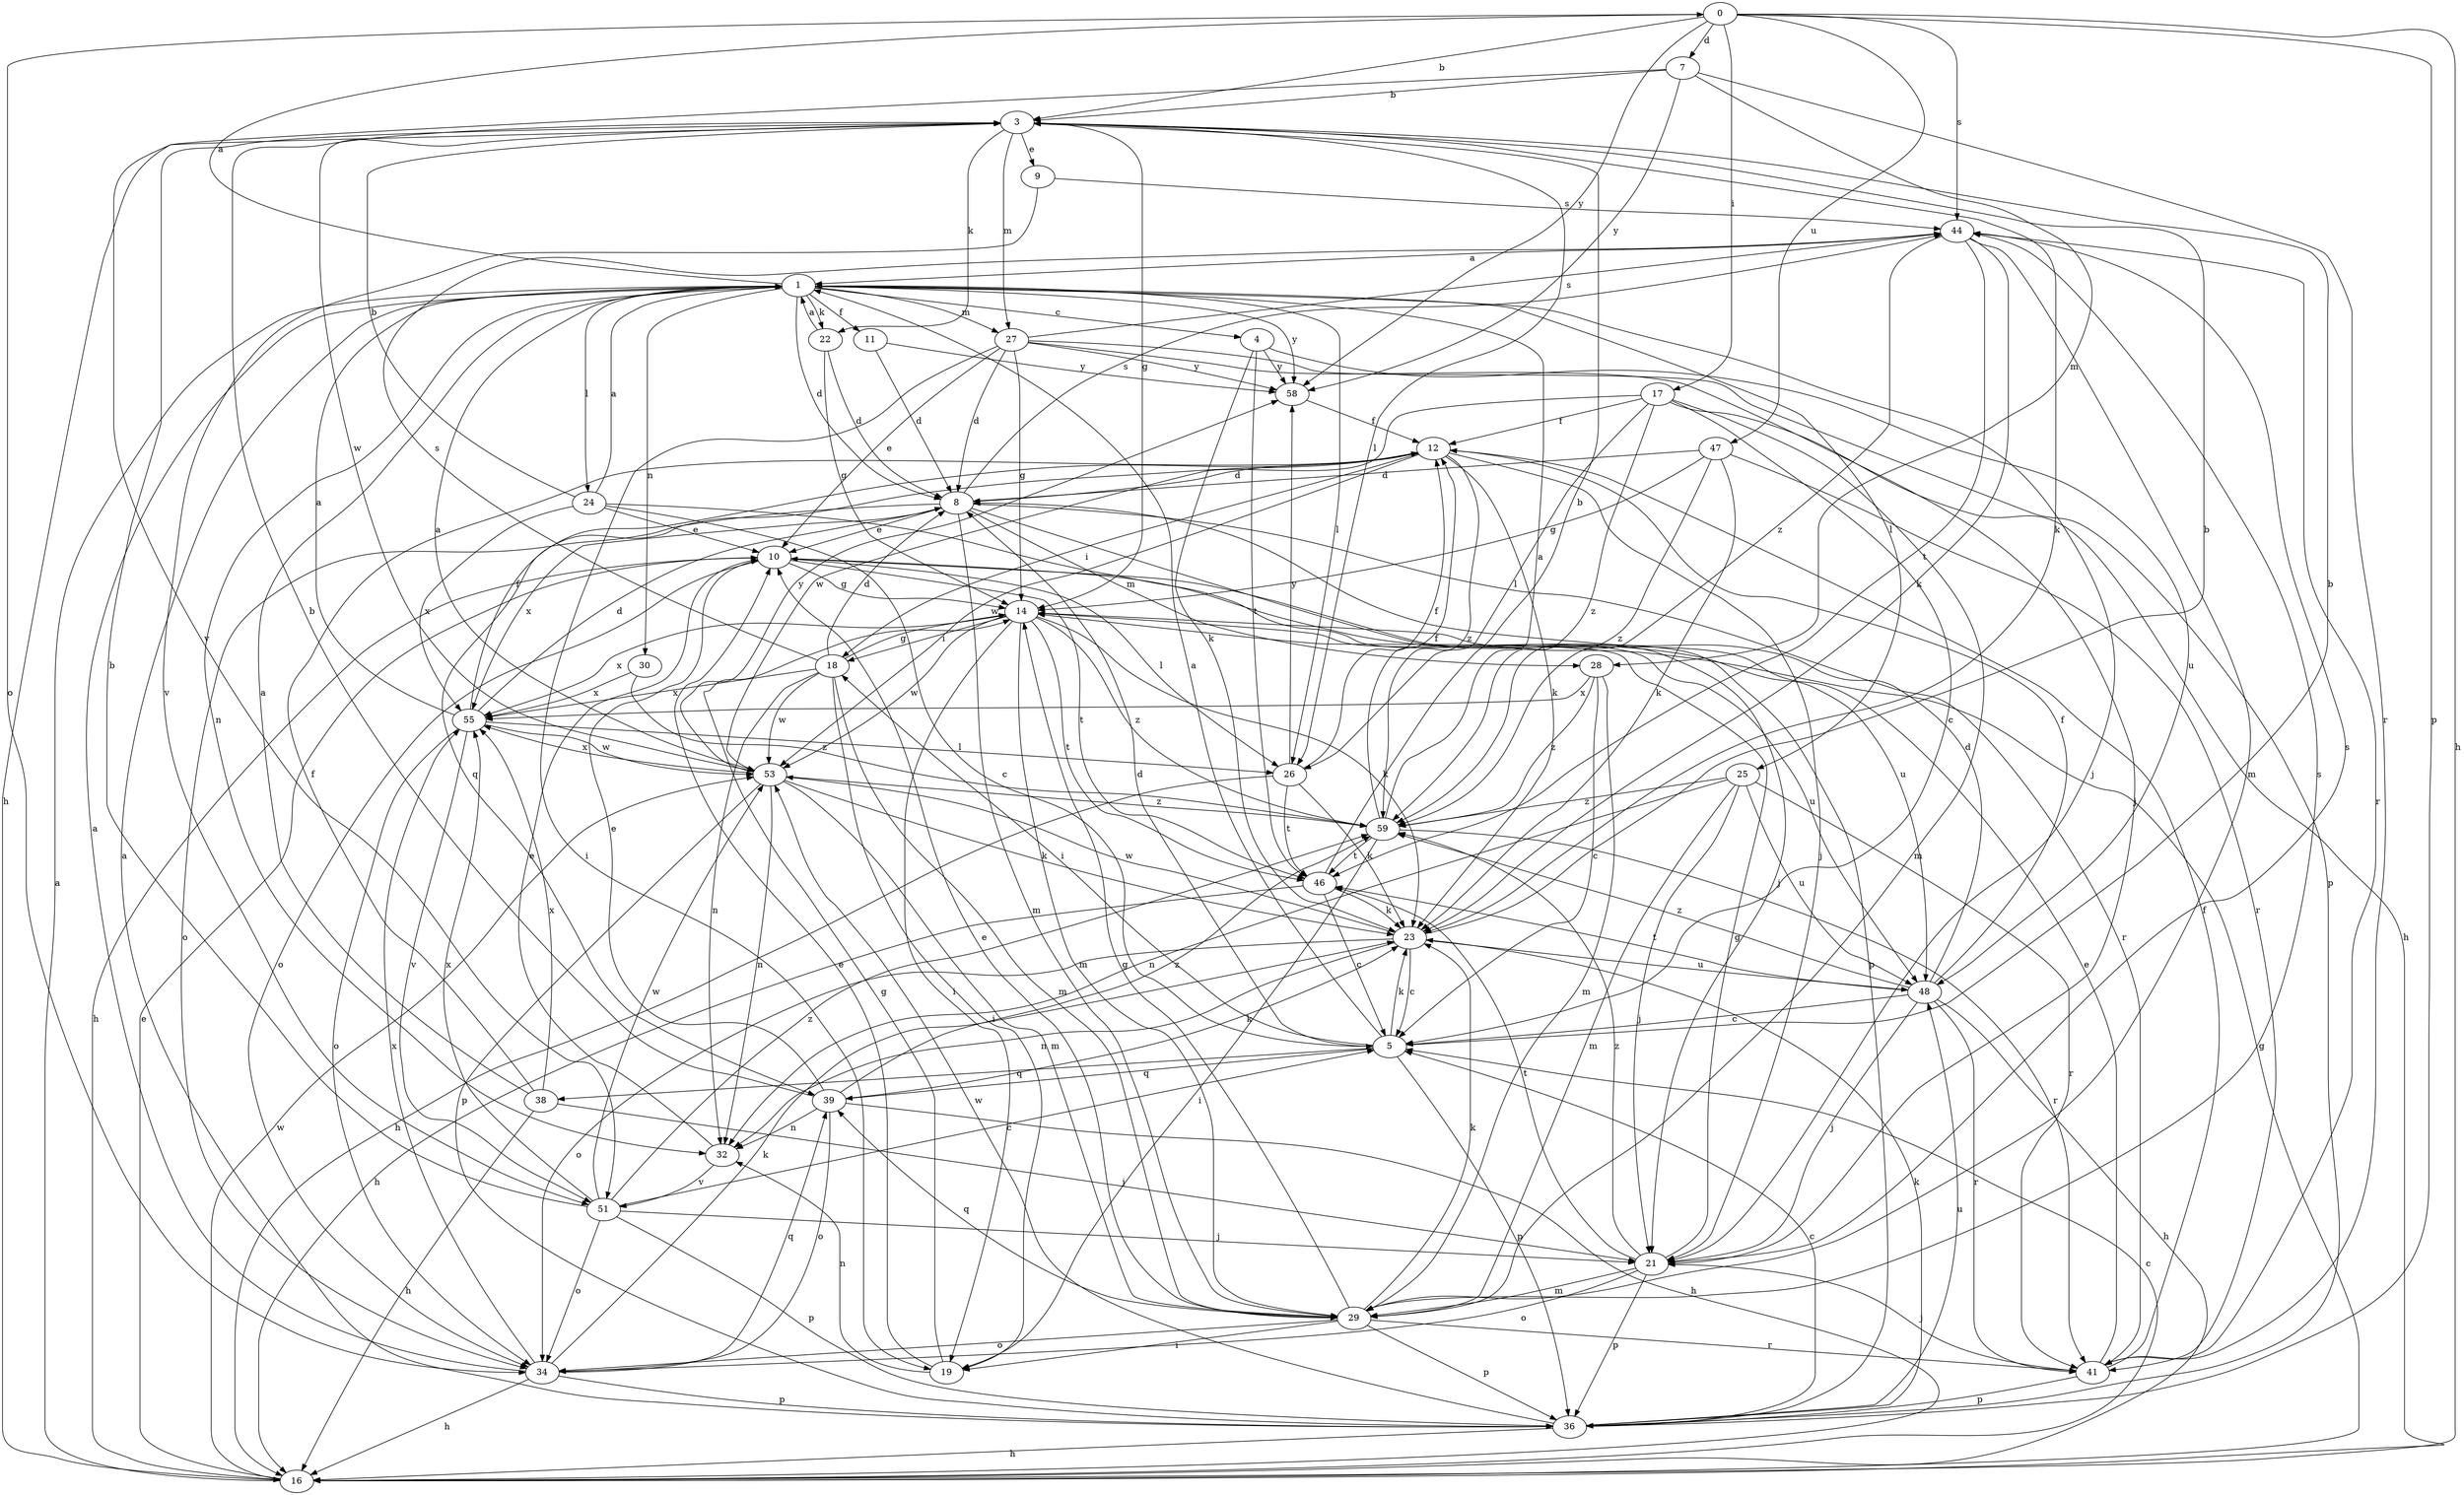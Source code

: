 strict digraph  {
0;
1;
3;
4;
5;
7;
8;
9;
10;
11;
12;
14;
16;
17;
18;
19;
21;
22;
23;
24;
25;
26;
27;
28;
29;
30;
32;
34;
36;
38;
39;
41;
44;
46;
47;
48;
51;
53;
55;
58;
59;
0 -> 3  [label=b];
0 -> 7  [label=d];
0 -> 16  [label=h];
0 -> 17  [label=i];
0 -> 34  [label=o];
0 -> 36  [label=p];
0 -> 44  [label=s];
0 -> 47  [label=u];
0 -> 58  [label=y];
1 -> 0  [label=a];
1 -> 4  [label=c];
1 -> 8  [label=d];
1 -> 11  [label=f];
1 -> 21  [label=j];
1 -> 22  [label=k];
1 -> 24  [label=l];
1 -> 25  [label=l];
1 -> 26  [label=l];
1 -> 27  [label=m];
1 -> 30  [label=n];
1 -> 32  [label=n];
1 -> 58  [label=y];
3 -> 9  [label=e];
3 -> 14  [label=g];
3 -> 16  [label=h];
3 -> 22  [label=k];
3 -> 23  [label=k];
3 -> 26  [label=l];
3 -> 27  [label=m];
3 -> 53  [label=w];
4 -> 23  [label=k];
4 -> 46  [label=t];
4 -> 48  [label=u];
4 -> 58  [label=y];
5 -> 1  [label=a];
5 -> 3  [label=b];
5 -> 8  [label=d];
5 -> 18  [label=i];
5 -> 23  [label=k];
5 -> 36  [label=p];
5 -> 38  [label=q];
5 -> 39  [label=q];
7 -> 3  [label=b];
7 -> 28  [label=m];
7 -> 41  [label=r];
7 -> 51  [label=v];
7 -> 58  [label=y];
8 -> 10  [label=e];
8 -> 28  [label=m];
8 -> 29  [label=m];
8 -> 34  [label=o];
8 -> 36  [label=p];
8 -> 41  [label=r];
8 -> 44  [label=s];
8 -> 55  [label=x];
9 -> 44  [label=s];
9 -> 51  [label=v];
10 -> 14  [label=g];
10 -> 16  [label=h];
10 -> 26  [label=l];
10 -> 34  [label=o];
10 -> 46  [label=t];
10 -> 48  [label=u];
11 -> 8  [label=d];
11 -> 58  [label=y];
12 -> 8  [label=d];
12 -> 18  [label=i];
12 -> 21  [label=j];
12 -> 23  [label=k];
12 -> 39  [label=q];
12 -> 53  [label=w];
12 -> 59  [label=z];
14 -> 18  [label=i];
14 -> 19  [label=i];
14 -> 23  [label=k];
14 -> 29  [label=m];
14 -> 46  [label=t];
14 -> 48  [label=u];
14 -> 53  [label=w];
14 -> 55  [label=x];
14 -> 59  [label=z];
16 -> 1  [label=a];
16 -> 5  [label=c];
16 -> 10  [label=e];
16 -> 14  [label=g];
16 -> 53  [label=w];
17 -> 5  [label=c];
17 -> 12  [label=f];
17 -> 16  [label=h];
17 -> 26  [label=l];
17 -> 29  [label=m];
17 -> 53  [label=w];
17 -> 59  [label=z];
18 -> 8  [label=d];
18 -> 14  [label=g];
18 -> 19  [label=i];
18 -> 29  [label=m];
18 -> 32  [label=n];
18 -> 44  [label=s];
18 -> 53  [label=w];
18 -> 55  [label=x];
19 -> 10  [label=e];
19 -> 14  [label=g];
19 -> 32  [label=n];
21 -> 14  [label=g];
21 -> 29  [label=m];
21 -> 34  [label=o];
21 -> 36  [label=p];
21 -> 44  [label=s];
21 -> 46  [label=t];
21 -> 59  [label=z];
22 -> 1  [label=a];
22 -> 8  [label=d];
22 -> 14  [label=g];
23 -> 3  [label=b];
23 -> 5  [label=c];
23 -> 32  [label=n];
23 -> 34  [label=o];
23 -> 48  [label=u];
23 -> 53  [label=w];
24 -> 1  [label=a];
24 -> 3  [label=b];
24 -> 5  [label=c];
24 -> 10  [label=e];
24 -> 21  [label=j];
24 -> 55  [label=x];
25 -> 21  [label=j];
25 -> 29  [label=m];
25 -> 32  [label=n];
25 -> 41  [label=r];
25 -> 48  [label=u];
25 -> 59  [label=z];
26 -> 12  [label=f];
26 -> 16  [label=h];
26 -> 23  [label=k];
26 -> 46  [label=t];
26 -> 58  [label=y];
27 -> 8  [label=d];
27 -> 10  [label=e];
27 -> 14  [label=g];
27 -> 19  [label=i];
27 -> 21  [label=j];
27 -> 36  [label=p];
27 -> 44  [label=s];
27 -> 58  [label=y];
28 -> 5  [label=c];
28 -> 29  [label=m];
28 -> 55  [label=x];
28 -> 59  [label=z];
29 -> 10  [label=e];
29 -> 14  [label=g];
29 -> 19  [label=i];
29 -> 23  [label=k];
29 -> 34  [label=o];
29 -> 36  [label=p];
29 -> 39  [label=q];
29 -> 41  [label=r];
29 -> 44  [label=s];
30 -> 55  [label=x];
30 -> 59  [label=z];
32 -> 10  [label=e];
32 -> 51  [label=v];
34 -> 1  [label=a];
34 -> 16  [label=h];
34 -> 23  [label=k];
34 -> 36  [label=p];
34 -> 39  [label=q];
34 -> 55  [label=x];
36 -> 1  [label=a];
36 -> 5  [label=c];
36 -> 16  [label=h];
36 -> 23  [label=k];
36 -> 48  [label=u];
36 -> 53  [label=w];
38 -> 1  [label=a];
38 -> 12  [label=f];
38 -> 16  [label=h];
38 -> 21  [label=j];
38 -> 55  [label=x];
39 -> 3  [label=b];
39 -> 10  [label=e];
39 -> 16  [label=h];
39 -> 23  [label=k];
39 -> 32  [label=n];
39 -> 34  [label=o];
39 -> 59  [label=z];
41 -> 10  [label=e];
41 -> 12  [label=f];
41 -> 21  [label=j];
41 -> 36  [label=p];
44 -> 1  [label=a];
44 -> 23  [label=k];
44 -> 29  [label=m];
44 -> 41  [label=r];
44 -> 46  [label=t];
44 -> 59  [label=z];
46 -> 3  [label=b];
46 -> 5  [label=c];
46 -> 16  [label=h];
46 -> 23  [label=k];
47 -> 8  [label=d];
47 -> 14  [label=g];
47 -> 23  [label=k];
47 -> 41  [label=r];
47 -> 59  [label=z];
48 -> 5  [label=c];
48 -> 8  [label=d];
48 -> 12  [label=f];
48 -> 16  [label=h];
48 -> 21  [label=j];
48 -> 41  [label=r];
48 -> 46  [label=t];
48 -> 59  [label=z];
51 -> 3  [label=b];
51 -> 5  [label=c];
51 -> 21  [label=j];
51 -> 34  [label=o];
51 -> 36  [label=p];
51 -> 53  [label=w];
51 -> 55  [label=x];
51 -> 59  [label=z];
53 -> 1  [label=a];
53 -> 23  [label=k];
53 -> 29  [label=m];
53 -> 32  [label=n];
53 -> 36  [label=p];
53 -> 55  [label=x];
53 -> 58  [label=y];
53 -> 59  [label=z];
55 -> 1  [label=a];
55 -> 8  [label=d];
55 -> 12  [label=f];
55 -> 26  [label=l];
55 -> 34  [label=o];
55 -> 51  [label=v];
55 -> 53  [label=w];
58 -> 12  [label=f];
59 -> 1  [label=a];
59 -> 12  [label=f];
59 -> 19  [label=i];
59 -> 41  [label=r];
59 -> 46  [label=t];
}
